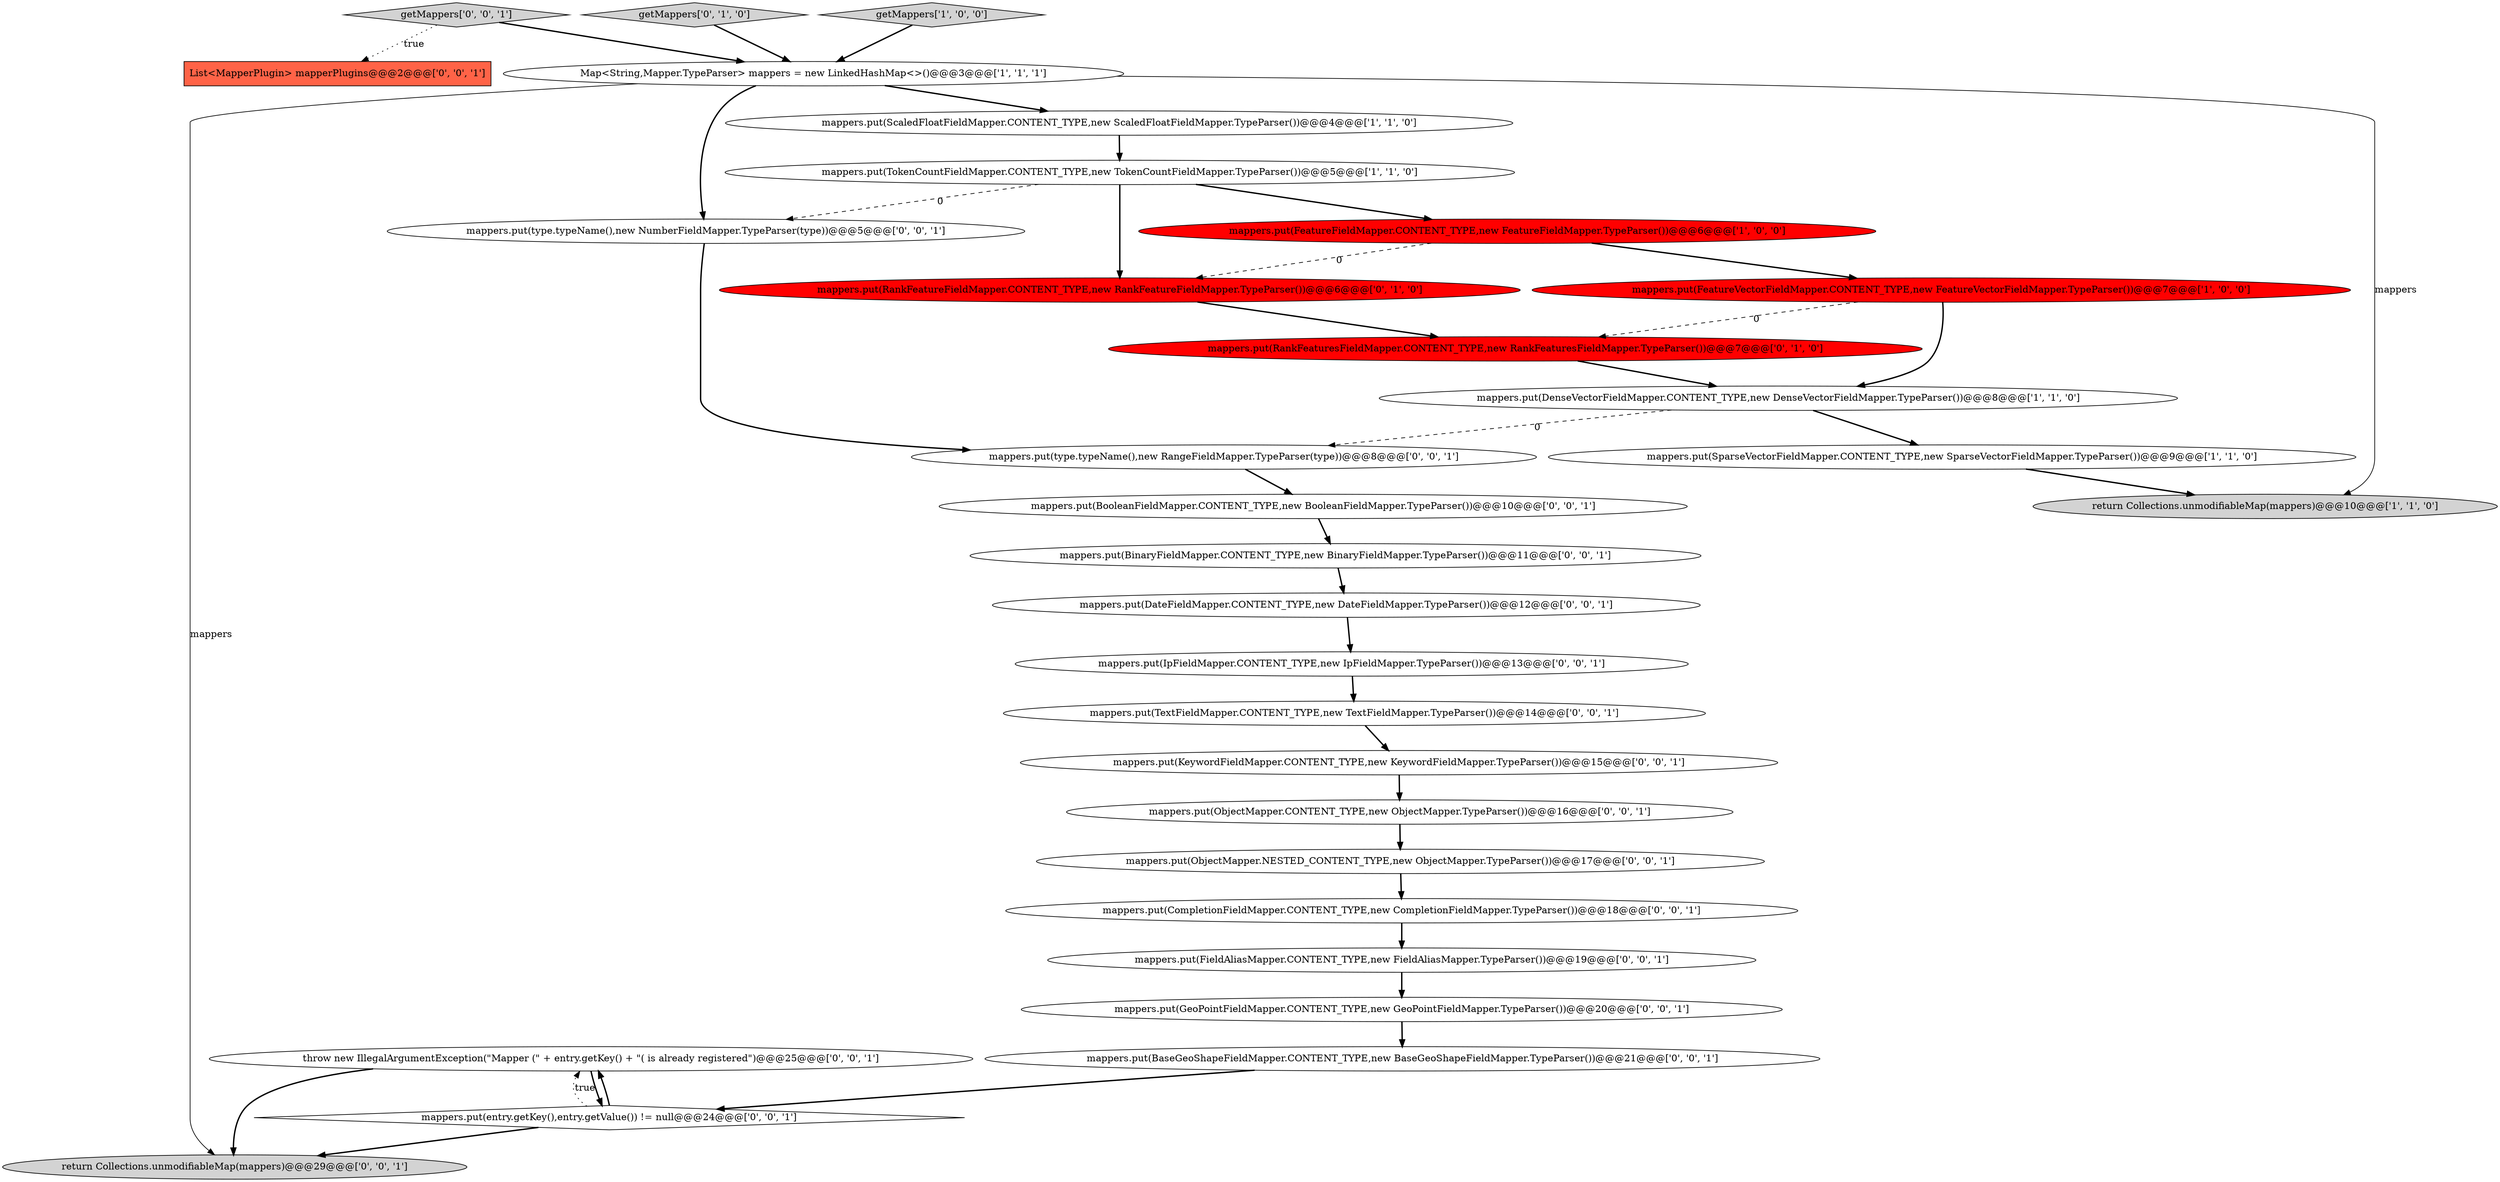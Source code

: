digraph {
19 [style = filled, label = "return Collections.unmodifiableMap(mappers)@@@29@@@['0', '0', '1']", fillcolor = lightgray, shape = ellipse image = "AAA0AAABBB3BBB"];
23 [style = filled, label = "throw new IllegalArgumentException(\"Mapper (\" + entry.getKey() + \"( is already registered\")@@@25@@@['0', '0', '1']", fillcolor = white, shape = ellipse image = "AAA0AAABBB3BBB"];
8 [style = filled, label = "Map<String,Mapper.TypeParser> mappers = new LinkedHashMap<>()@@@3@@@['1', '1', '1']", fillcolor = white, shape = ellipse image = "AAA0AAABBB1BBB"];
0 [style = filled, label = "mappers.put(ScaledFloatFieldMapper.CONTENT_TYPE,new ScaledFloatFieldMapper.TypeParser())@@@4@@@['1', '1', '0']", fillcolor = white, shape = ellipse image = "AAA0AAABBB1BBB"];
16 [style = filled, label = "mappers.put(IpFieldMapper.CONTENT_TYPE,new IpFieldMapper.TypeParser())@@@13@@@['0', '0', '1']", fillcolor = white, shape = ellipse image = "AAA0AAABBB3BBB"];
15 [style = filled, label = "mappers.put(DateFieldMapper.CONTENT_TYPE,new DateFieldMapper.TypeParser())@@@12@@@['0', '0', '1']", fillcolor = white, shape = ellipse image = "AAA0AAABBB3BBB"];
27 [style = filled, label = "mappers.put(type.typeName(),new NumberFieldMapper.TypeParser(type))@@@5@@@['0', '0', '1']", fillcolor = white, shape = ellipse image = "AAA0AAABBB3BBB"];
26 [style = filled, label = "mappers.put(BinaryFieldMapper.CONTENT_TYPE,new BinaryFieldMapper.TypeParser())@@@11@@@['0', '0', '1']", fillcolor = white, shape = ellipse image = "AAA0AAABBB3BBB"];
25 [style = filled, label = "getMappers['0', '0', '1']", fillcolor = lightgray, shape = diamond image = "AAA0AAABBB3BBB"];
12 [style = filled, label = "mappers.put(BooleanFieldMapper.CONTENT_TYPE,new BooleanFieldMapper.TypeParser())@@@10@@@['0', '0', '1']", fillcolor = white, shape = ellipse image = "AAA0AAABBB3BBB"];
1 [style = filled, label = "return Collections.unmodifiableMap(mappers)@@@10@@@['1', '1', '0']", fillcolor = lightgray, shape = ellipse image = "AAA0AAABBB1BBB"];
28 [style = filled, label = "mappers.put(type.typeName(),new RangeFieldMapper.TypeParser(type))@@@8@@@['0', '0', '1']", fillcolor = white, shape = ellipse image = "AAA0AAABBB3BBB"];
3 [style = filled, label = "mappers.put(TokenCountFieldMapper.CONTENT_TYPE,new TokenCountFieldMapper.TypeParser())@@@5@@@['1', '1', '0']", fillcolor = white, shape = ellipse image = "AAA0AAABBB1BBB"];
14 [style = filled, label = "mappers.put(TextFieldMapper.CONTENT_TYPE,new TextFieldMapper.TypeParser())@@@14@@@['0', '0', '1']", fillcolor = white, shape = ellipse image = "AAA0AAABBB3BBB"];
17 [style = filled, label = "mappers.put(GeoPointFieldMapper.CONTENT_TYPE,new GeoPointFieldMapper.TypeParser())@@@20@@@['0', '0', '1']", fillcolor = white, shape = ellipse image = "AAA0AAABBB3BBB"];
10 [style = filled, label = "getMappers['0', '1', '0']", fillcolor = lightgray, shape = diamond image = "AAA0AAABBB2BBB"];
21 [style = filled, label = "mappers.put(ObjectMapper.NESTED_CONTENT_TYPE,new ObjectMapper.TypeParser())@@@17@@@['0', '0', '1']", fillcolor = white, shape = ellipse image = "AAA0AAABBB3BBB"];
13 [style = filled, label = "mappers.put(ObjectMapper.CONTENT_TYPE,new ObjectMapper.TypeParser())@@@16@@@['0', '0', '1']", fillcolor = white, shape = ellipse image = "AAA0AAABBB3BBB"];
6 [style = filled, label = "getMappers['1', '0', '0']", fillcolor = lightgray, shape = diamond image = "AAA0AAABBB1BBB"];
5 [style = filled, label = "mappers.put(DenseVectorFieldMapper.CONTENT_TYPE,new DenseVectorFieldMapper.TypeParser())@@@8@@@['1', '1', '0']", fillcolor = white, shape = ellipse image = "AAA0AAABBB1BBB"];
18 [style = filled, label = "List<MapperPlugin> mapperPlugins@@@2@@@['0', '0', '1']", fillcolor = tomato, shape = box image = "AAA0AAABBB3BBB"];
11 [style = filled, label = "mappers.put(RankFeatureFieldMapper.CONTENT_TYPE,new RankFeatureFieldMapper.TypeParser())@@@6@@@['0', '1', '0']", fillcolor = red, shape = ellipse image = "AAA1AAABBB2BBB"];
29 [style = filled, label = "mappers.put(CompletionFieldMapper.CONTENT_TYPE,new CompletionFieldMapper.TypeParser())@@@18@@@['0', '0', '1']", fillcolor = white, shape = ellipse image = "AAA0AAABBB3BBB"];
9 [style = filled, label = "mappers.put(RankFeaturesFieldMapper.CONTENT_TYPE,new RankFeaturesFieldMapper.TypeParser())@@@7@@@['0', '1', '0']", fillcolor = red, shape = ellipse image = "AAA1AAABBB2BBB"];
2 [style = filled, label = "mappers.put(SparseVectorFieldMapper.CONTENT_TYPE,new SparseVectorFieldMapper.TypeParser())@@@9@@@['1', '1', '0']", fillcolor = white, shape = ellipse image = "AAA0AAABBB1BBB"];
24 [style = filled, label = "mappers.put(BaseGeoShapeFieldMapper.CONTENT_TYPE,new BaseGeoShapeFieldMapper.TypeParser())@@@21@@@['0', '0', '1']", fillcolor = white, shape = ellipse image = "AAA0AAABBB3BBB"];
4 [style = filled, label = "mappers.put(FeatureVectorFieldMapper.CONTENT_TYPE,new FeatureVectorFieldMapper.TypeParser())@@@7@@@['1', '0', '0']", fillcolor = red, shape = ellipse image = "AAA1AAABBB1BBB"];
20 [style = filled, label = "mappers.put(KeywordFieldMapper.CONTENT_TYPE,new KeywordFieldMapper.TypeParser())@@@15@@@['0', '0', '1']", fillcolor = white, shape = ellipse image = "AAA0AAABBB3BBB"];
30 [style = filled, label = "mappers.put(entry.getKey(),entry.getValue()) != null@@@24@@@['0', '0', '1']", fillcolor = white, shape = diamond image = "AAA0AAABBB3BBB"];
22 [style = filled, label = "mappers.put(FieldAliasMapper.CONTENT_TYPE,new FieldAliasMapper.TypeParser())@@@19@@@['0', '0', '1']", fillcolor = white, shape = ellipse image = "AAA0AAABBB3BBB"];
7 [style = filled, label = "mappers.put(FeatureFieldMapper.CONTENT_TYPE,new FeatureFieldMapper.TypeParser())@@@6@@@['1', '0', '0']", fillcolor = red, shape = ellipse image = "AAA1AAABBB1BBB"];
0->3 [style = bold, label=""];
20->13 [style = bold, label=""];
23->30 [style = bold, label=""];
2->1 [style = bold, label=""];
8->1 [style = solid, label="mappers"];
27->28 [style = bold, label=""];
3->27 [style = dashed, label="0"];
30->23 [style = bold, label=""];
3->11 [style = bold, label=""];
7->11 [style = dashed, label="0"];
12->26 [style = bold, label=""];
7->4 [style = bold, label=""];
28->12 [style = bold, label=""];
11->9 [style = bold, label=""];
15->16 [style = bold, label=""];
24->30 [style = bold, label=""];
25->18 [style = dotted, label="true"];
8->0 [style = bold, label=""];
8->19 [style = solid, label="mappers"];
30->19 [style = bold, label=""];
4->9 [style = dashed, label="0"];
5->2 [style = bold, label=""];
17->24 [style = bold, label=""];
21->29 [style = bold, label=""];
5->28 [style = dashed, label="0"];
10->8 [style = bold, label=""];
3->7 [style = bold, label=""];
23->19 [style = bold, label=""];
6->8 [style = bold, label=""];
26->15 [style = bold, label=""];
30->23 [style = dotted, label="true"];
9->5 [style = bold, label=""];
22->17 [style = bold, label=""];
16->14 [style = bold, label=""];
25->8 [style = bold, label=""];
29->22 [style = bold, label=""];
13->21 [style = bold, label=""];
8->27 [style = bold, label=""];
4->5 [style = bold, label=""];
14->20 [style = bold, label=""];
}
